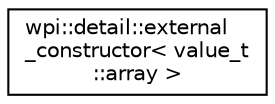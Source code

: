 digraph "Graphical Class Hierarchy"
{
  edge [fontname="Helvetica",fontsize="10",labelfontname="Helvetica",labelfontsize="10"];
  node [fontname="Helvetica",fontsize="10",shape=record];
  rankdir="LR";
  Node1 [label="wpi::detail::external\l_constructor\< value_t\l::array \>",height=0.2,width=0.4,color="black", fillcolor="white", style="filled",URL="$structwpi_1_1detail_1_1external__constructor_3_01value__t_1_1array_01_4.html"];
}
